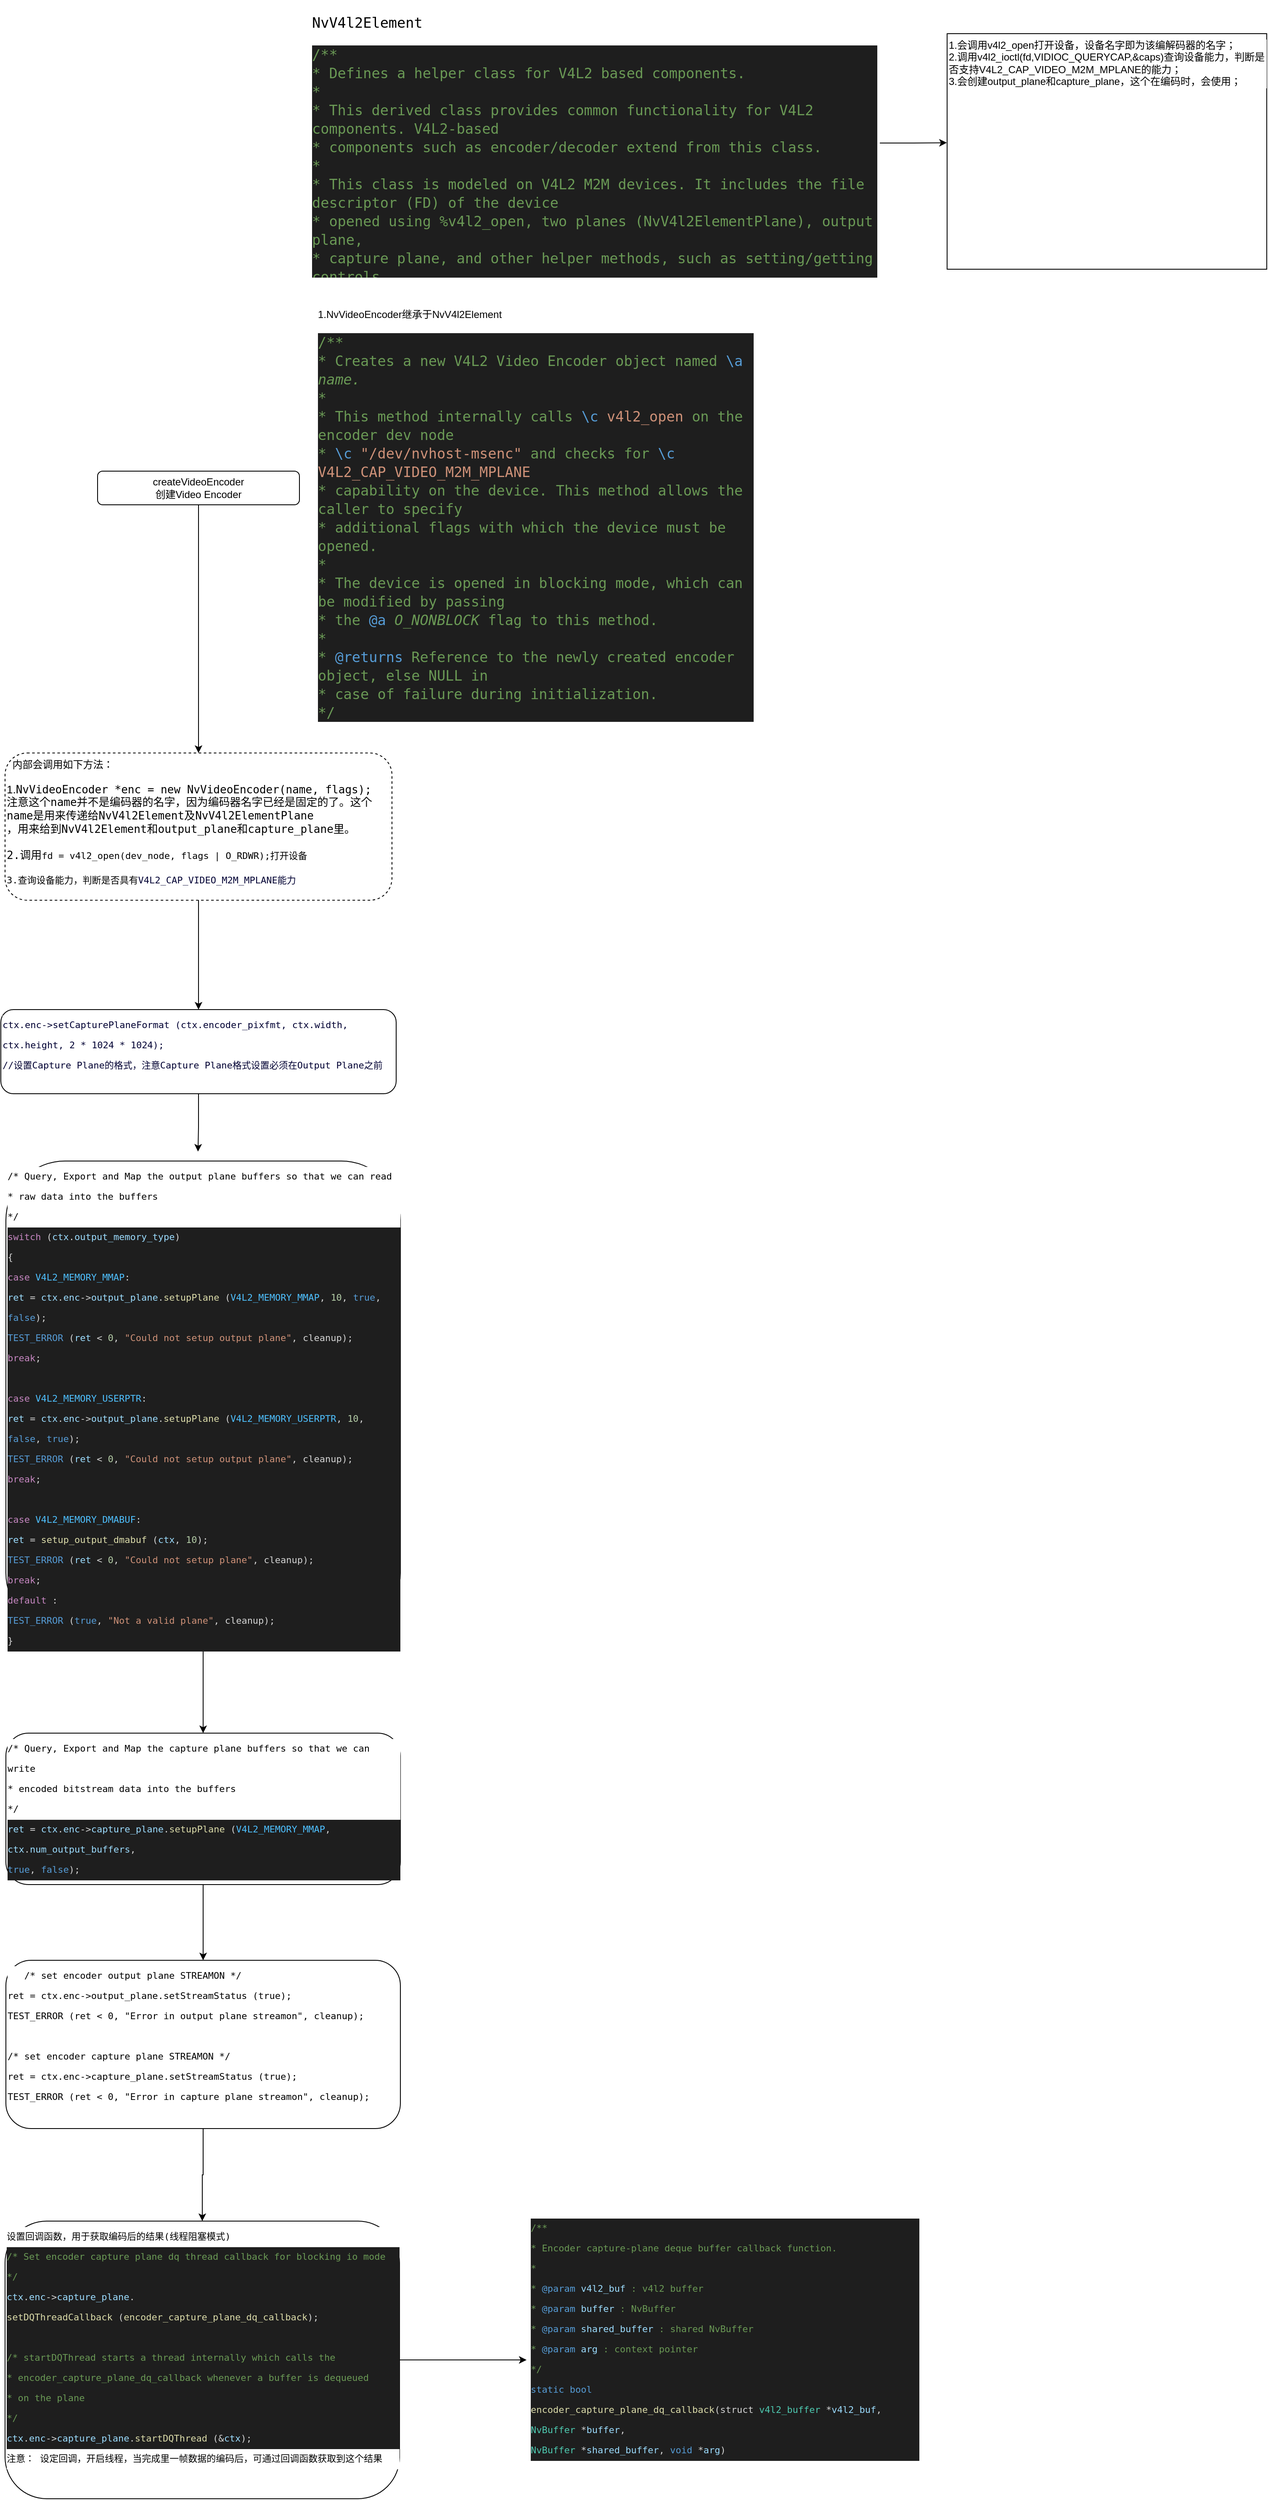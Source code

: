 <mxfile version="20.0.4" type="github" pages="2">
  <diagram id="h0UbLLDwKzwc2ggPvic3" name="nvidia encode">
    <mxGraphModel dx="981" dy="1701" grid="1" gridSize="10" guides="1" tooltips="1" connect="1" arrows="1" fold="1" page="1" pageScale="1" pageWidth="827" pageHeight="1169" math="0" shadow="0">
      <root>
        <mxCell id="0" />
        <mxCell id="1" parent="0" />
        <mxCell id="C5bBJ59nCPVQjy3G_bLI-8" style="edgeStyle=orthogonalEdgeStyle;rounded=0;orthogonalLoop=1;jettySize=auto;html=1;entryX=0.5;entryY=0;entryDx=0;entryDy=0;fontSize=11;fontColor=#000000;" edge="1" parent="1" source="C5bBJ59nCPVQjy3G_bLI-1" target="C5bBJ59nCPVQjy3G_bLI-7">
          <mxGeometry relative="1" as="geometry" />
        </mxCell>
        <mxCell id="C5bBJ59nCPVQjy3G_bLI-1" value="createVideoEncoder&lt;br&gt;创建Video Encoder" style="rounded=1;whiteSpace=wrap;html=1;" vertex="1" parent="1">
          <mxGeometry x="270" y="230" width="240" height="40" as="geometry" />
        </mxCell>
        <mxCell id="C5bBJ59nCPVQjy3G_bLI-2" value="1.NvVideoEncoder继承于NvV4l2Element&lt;br&gt;&lt;br&gt;&lt;div style=&quot;color: rgb(212, 212, 212); background-color: rgb(30, 30, 30); font-family: &amp;quot;Operator Mono&amp;quot;, &amp;quot;Dank Mono&amp;quot;, &amp;quot;Fira Code Light&amp;quot;, &amp;quot;Droid Sans Mono&amp;quot;, &amp;quot;monospace&amp;quot;, monospace; font-size: 16.8px; line-height: 22px;&quot;&gt;&lt;div&gt;&lt;span style=&quot;color: #6a9955;&quot;&gt;/**&lt;/span&gt;&lt;/div&gt;&lt;div&gt;&lt;span style=&quot;color: #6a9955;&quot;&gt;     * Creates a new V4L2 Video Encoder object named &lt;/span&gt;&lt;span style=&quot;color: #569cd6;&quot;&gt;\a&lt;/span&gt;&lt;span style=&quot;color: #6a9955;&quot;&gt; &lt;/span&gt;&lt;span style=&quot;color: #6a9955;font-style: italic;&quot;&gt;name.&lt;/span&gt;&lt;/div&gt;&lt;div&gt;&lt;span style=&quot;color: #6a9955;&quot;&gt;     *&lt;/span&gt;&lt;/div&gt;&lt;div&gt;&lt;span style=&quot;color: #6a9955;&quot;&gt;     * This method internally calls &lt;/span&gt;&lt;span style=&quot;color: #569cd6;&quot;&gt;\c&lt;/span&gt;&lt;span style=&quot;color: #6a9955;&quot;&gt; &lt;/span&gt;&lt;span style=&quot;color: #ce9178;&quot;&gt;v4l2_open&lt;/span&gt;&lt;span style=&quot;color: #6a9955;&quot;&gt; on the encoder dev node&lt;/span&gt;&lt;/div&gt;&lt;div&gt;&lt;span style=&quot;color: #6a9955;&quot;&gt;     * &lt;/span&gt;&lt;span style=&quot;color: #569cd6;&quot;&gt;\c&lt;/span&gt;&lt;span style=&quot;color: #6a9955;&quot;&gt; &lt;/span&gt;&lt;span style=&quot;color: #ce9178;&quot;&gt;&quot;/dev/nvhost-msenc&quot;&lt;/span&gt;&lt;span style=&quot;color: #6a9955;&quot;&gt; and checks for &lt;/span&gt;&lt;span style=&quot;color: #569cd6;&quot;&gt;\c&lt;/span&gt;&lt;span style=&quot;color: #6a9955;&quot;&gt; &lt;/span&gt;&lt;span style=&quot;color: #ce9178;&quot;&gt;V4L2_CAP_VIDEO_M2M_MPLANE&lt;/span&gt;&lt;/div&gt;&lt;div&gt;&lt;span style=&quot;color: #6a9955;&quot;&gt;     * capability on the device. This method allows the caller to specify&lt;/span&gt;&lt;/div&gt;&lt;div&gt;&lt;span style=&quot;color: #6a9955;&quot;&gt;     * additional flags with which the device must be opened.&lt;/span&gt;&lt;/div&gt;&lt;div&gt;&lt;span style=&quot;color: #6a9955;&quot;&gt;     *&lt;/span&gt;&lt;/div&gt;&lt;div&gt;&lt;span style=&quot;color: #6a9955;&quot;&gt;     * The device is opened in blocking mode, which can be modified by passing&lt;/span&gt;&lt;/div&gt;&lt;div&gt;&lt;span style=&quot;color: #6a9955;&quot;&gt;     * the &lt;/span&gt;&lt;span style=&quot;color: #569cd6;&quot;&gt;@a&lt;/span&gt;&lt;span style=&quot;color: #6a9955;&quot;&gt; &lt;/span&gt;&lt;span style=&quot;color: #6a9955;font-style: italic;&quot;&gt;O_NONBLOCK&lt;/span&gt;&lt;span style=&quot;color: #6a9955;&quot;&gt; flag to this method.&lt;/span&gt;&lt;/div&gt;&lt;div&gt;&lt;span style=&quot;color: #6a9955;&quot;&gt;     *&lt;/span&gt;&lt;/div&gt;&lt;div&gt;&lt;span style=&quot;color: #6a9955;&quot;&gt;     * &lt;/span&gt;&lt;span style=&quot;color: #569cd6;&quot;&gt;@returns&lt;/span&gt;&lt;span style=&quot;color: #6a9955;&quot;&gt; Reference to the newly created encoder object, else NULL in&lt;/span&gt;&lt;/div&gt;&lt;div&gt;&lt;span style=&quot;color: #6a9955;&quot;&gt;     *          case of failure during initialization.&lt;/span&gt;&lt;/div&gt;&lt;div&gt;&lt;span style=&quot;color: #6a9955;&quot;&gt;     */&lt;/span&gt;&lt;/div&gt;&lt;/div&gt;" style="text;html=1;strokeColor=none;fillColor=none;align=left;verticalAlign=top;whiteSpace=wrap;rounded=0;" vertex="1" parent="1">
          <mxGeometry x="530" y="30" width="520" height="440" as="geometry" />
        </mxCell>
        <mxCell id="C5bBJ59nCPVQjy3G_bLI-5" style="edgeStyle=orthogonalEdgeStyle;rounded=0;orthogonalLoop=1;jettySize=auto;html=1;exitX=1;exitY=0.5;exitDx=0;exitDy=0;entryX=-0.001;entryY=0.381;entryDx=0;entryDy=0;entryPerimeter=0;fontColor=#000000;" edge="1" parent="1" source="C5bBJ59nCPVQjy3G_bLI-3">
          <mxGeometry relative="1" as="geometry">
            <mxPoint x="1279.62" y="-160.32" as="targetPoint" />
          </mxGeometry>
        </mxCell>
        <mxCell id="C5bBJ59nCPVQjy3G_bLI-3" value="&lt;h1&gt;&lt;div style=&quot;font-family: &amp;quot;Operator Mono&amp;quot;, &amp;quot;Dank Mono&amp;quot;, &amp;quot;Fira Code Light&amp;quot;, &amp;quot;Droid Sans Mono&amp;quot;, &amp;quot;monospace&amp;quot;, monospace; font-weight: normal; font-size: 16.8px; line-height: 22px;&quot;&gt;&lt;span style=&quot;background-color: rgb(255, 255, 255);&quot;&gt;NvV4l2Element&lt;/span&gt;&lt;/div&gt;&lt;/h1&gt;&lt;div style=&quot;color: rgb(212, 212, 212); background-color: rgb(30, 30, 30); font-family: &amp;quot;Operator Mono&amp;quot;, &amp;quot;Dank Mono&amp;quot;, &amp;quot;Fira Code Light&amp;quot;, &amp;quot;Droid Sans Mono&amp;quot;, &amp;quot;monospace&amp;quot;, monospace; font-size: 16.8px; line-height: 22px;&quot;&gt;&lt;div&gt;&lt;span style=&quot;color: #6a9955;&quot;&gt;/**&lt;/span&gt;&lt;/div&gt;&lt;div&gt;&lt;span style=&quot;color: #6a9955;&quot;&gt; * Defines a helper class for V4L2 based components.&lt;/span&gt;&lt;/div&gt;&lt;div&gt;&lt;span style=&quot;color: #6a9955;&quot;&gt; *&lt;/span&gt;&lt;/div&gt;&lt;div&gt;&lt;span style=&quot;color: #6a9955;&quot;&gt; * This derived class provides common functionality for V4L2 components. V4L2-based&lt;/span&gt;&lt;/div&gt;&lt;div&gt;&lt;span style=&quot;color: #6a9955;&quot;&gt; * components such as encoder/decoder extend from this class.&lt;/span&gt;&lt;/div&gt;&lt;div&gt;&lt;span style=&quot;color: #6a9955;&quot;&gt; *&lt;/span&gt;&lt;/div&gt;&lt;div&gt;&lt;span style=&quot;color: #6a9955;&quot;&gt; * This class is modeled on V4L2 M2M devices. It includes the file descriptor (FD) of the device&lt;/span&gt;&lt;/div&gt;&lt;div&gt;&lt;span style=&quot;color: #6a9955;&quot;&gt; * opened using %v4l2_open, two planes (NvV4l2ElementPlane), output plane,&lt;/span&gt;&lt;/div&gt;&lt;div&gt;&lt;span style=&quot;color: #6a9955;&quot;&gt; * capture plane, and other helper methods, such as setting/getting controls,&lt;/span&gt;&lt;/div&gt;&lt;div&gt;&lt;span style=&quot;color: #6a9955;&quot;&gt; * subscribing/dequeueing events, etc.&lt;/span&gt;&lt;/div&gt;&lt;div&gt;&lt;span style=&quot;color: #6a9955;&quot;&gt; */&lt;/span&gt;&lt;/div&gt;&lt;/div&gt;" style="text;html=1;strokeColor=none;fillColor=none;spacing=5;spacingTop=-20;whiteSpace=wrap;overflow=hidden;rounded=0;" vertex="1" parent="1">
          <mxGeometry x="520" y="-320" width="680" height="320" as="geometry" />
        </mxCell>
        <mxCell id="C5bBJ59nCPVQjy3G_bLI-6" value="1.会调用v4l2_open打开设备，设备名字即为该编解码器的名字；&lt;br&gt;2.调用v4l2_ioctl(fd,VIDIOC_QUERYCAP,&amp;amp;caps)查询设备能力，判断是否支持V4L2_CAP_VIDEO_M2M_MPLANE的能力；&lt;br&gt;3.会创建output_plane和capture_plane，这个在编码时，会使用；" style="rounded=0;whiteSpace=wrap;html=1;labelBackgroundColor=#FFFFFF;fontColor=#000000;align=left;verticalAlign=top;" vertex="1" parent="1">
          <mxGeometry x="1280" y="-290" width="380" height="280" as="geometry" />
        </mxCell>
        <mxCell id="C5bBJ59nCPVQjy3G_bLI-12" style="edgeStyle=orthogonalEdgeStyle;rounded=0;orthogonalLoop=1;jettySize=auto;html=1;entryX=0.5;entryY=0;entryDx=0;entryDy=0;fontSize=11;fontColor=#000033;" edge="1" parent="1" source="C5bBJ59nCPVQjy3G_bLI-7" target="C5bBJ59nCPVQjy3G_bLI-9">
          <mxGeometry relative="1" as="geometry" />
        </mxCell>
        <mxCell id="C5bBJ59nCPVQjy3G_bLI-7" value="&lt;span style=&quot;white-space: pre;&quot;&gt;	&lt;/span&gt;&lt;span style=&quot;white-space: pre;&quot;&gt;	&lt;/span&gt;内部会调用如下方法：&lt;br&gt;&lt;br&gt;&lt;span style=&quot;background-color: rgb(255, 255, 255); font-size: 13px;&quot;&gt;1.&lt;span style=&quot;font-family: &amp;quot;Operator Mono&amp;quot;, &amp;quot;Dank Mono&amp;quot;, &amp;quot;Fira Code Light&amp;quot;, &amp;quot;Droid Sans Mono&amp;quot;, &amp;quot;monospace&amp;quot;, monospace;&quot;&gt;NvVideoEncoder&lt;/span&gt;&lt;span style=&quot;font-family: &amp;quot;Operator Mono&amp;quot;, &amp;quot;Dank Mono&amp;quot;, &amp;quot;Fira Code Light&amp;quot;, &amp;quot;Droid Sans Mono&amp;quot;, &amp;quot;monospace&amp;quot;, monospace;&quot;&gt; *&lt;/span&gt;&lt;span style=&quot;font-family: &amp;quot;Operator Mono&amp;quot;, &amp;quot;Dank Mono&amp;quot;, &amp;quot;Fira Code Light&amp;quot;, &amp;quot;Droid Sans Mono&amp;quot;, &amp;quot;monospace&amp;quot;, monospace;&quot;&gt;enc&lt;/span&gt;&lt;span style=&quot;font-family: &amp;quot;Operator Mono&amp;quot;, &amp;quot;Dank Mono&amp;quot;, &amp;quot;Fira Code Light&amp;quot;, &amp;quot;Droid Sans Mono&amp;quot;, &amp;quot;monospace&amp;quot;, monospace;&quot;&gt; = &lt;/span&gt;&lt;span style=&quot;font-family: &amp;quot;Operator Mono&amp;quot;, &amp;quot;Dank Mono&amp;quot;, &amp;quot;Fira Code Light&amp;quot;, &amp;quot;Droid Sans Mono&amp;quot;, &amp;quot;monospace&amp;quot;, monospace;&quot;&gt;new&lt;/span&gt;&lt;span style=&quot;font-family: &amp;quot;Operator Mono&amp;quot;, &amp;quot;Dank Mono&amp;quot;, &amp;quot;Fira Code Light&amp;quot;, &amp;quot;Droid Sans Mono&amp;quot;, &amp;quot;monospace&amp;quot;, monospace;&quot;&gt; &lt;/span&gt;&lt;span style=&quot;font-family: &amp;quot;Operator Mono&amp;quot;, &amp;quot;Dank Mono&amp;quot;, &amp;quot;Fira Code Light&amp;quot;, &amp;quot;Droid Sans Mono&amp;quot;, &amp;quot;monospace&amp;quot;, monospace;&quot;&gt;NvVideoEncoder&lt;/span&gt;&lt;span style=&quot;font-family: &amp;quot;Operator Mono&amp;quot;, &amp;quot;Dank Mono&amp;quot;, &amp;quot;Fira Code Light&amp;quot;, &amp;quot;Droid Sans Mono&amp;quot;, &amp;quot;monospace&amp;quot;, monospace;&quot;&gt;(&lt;/span&gt;&lt;span style=&quot;font-family: &amp;quot;Operator Mono&amp;quot;, &amp;quot;Dank Mono&amp;quot;, &amp;quot;Fira Code Light&amp;quot;, &amp;quot;Droid Sans Mono&amp;quot;, &amp;quot;monospace&amp;quot;, monospace;&quot;&gt;name&lt;/span&gt;&lt;span style=&quot;font-family: &amp;quot;Operator Mono&amp;quot;, &amp;quot;Dank Mono&amp;quot;, &amp;quot;Fira Code Light&amp;quot;, &amp;quot;Droid Sans Mono&amp;quot;, &amp;quot;monospace&amp;quot;, monospace;&quot;&gt;, &lt;/span&gt;&lt;span style=&quot;font-family: &amp;quot;Operator Mono&amp;quot;, &amp;quot;Dank Mono&amp;quot;, &amp;quot;Fira Code Light&amp;quot;, &amp;quot;Droid Sans Mono&amp;quot;, &amp;quot;monospace&amp;quot;, monospace;&quot;&gt;flags&lt;/span&gt;&lt;span style=&quot;font-family: &amp;quot;Operator Mono&amp;quot;, &amp;quot;Dank Mono&amp;quot;, &amp;quot;Fira Code Light&amp;quot;, &amp;quot;Droid Sans Mono&amp;quot;, &amp;quot;monospace&amp;quot;, monospace;&quot;&gt;);&lt;br&gt;注意这个name并不是编码器的名字，因为编码器名字已经是固定的了。这个name是用来传递给NvV4l2Element及&lt;/span&gt;&lt;/span&gt;&lt;span style=&quot;font-family: &amp;quot;Operator Mono&amp;quot;, &amp;quot;Dank Mono&amp;quot;, &amp;quot;Fira Code Light&amp;quot;, &amp;quot;Droid Sans Mono&amp;quot;, &amp;quot;monospace&amp;quot;, monospace; font-size: 13px; background-color: rgb(255, 255, 255);&quot;&gt;NvV4l2ElementPlane&lt;/span&gt;&lt;span style=&quot;background-color: rgb(255, 255, 255); font-size: 13px;&quot;&gt;&lt;span style=&quot;font-family: &amp;quot;Operator Mono&amp;quot;, &amp;quot;Dank Mono&amp;quot;, &amp;quot;Fira Code Light&amp;quot;, &amp;quot;Droid Sans Mono&amp;quot;, &amp;quot;monospace&amp;quot;, monospace;&quot;&gt;&lt;br&gt;，用来给到NvV4l2Element和output_plane和capture_plane里。&lt;br&gt;&lt;br&gt;2.调用&lt;/span&gt;&lt;/span&gt;&lt;font style=&quot;font-size: 11px;&quot;&gt;&lt;span style=&quot;font-family: &amp;quot;Operator Mono&amp;quot;, &amp;quot;Dank Mono&amp;quot;, &amp;quot;Fira Code Light&amp;quot;, &amp;quot;Droid Sans Mono&amp;quot;, &amp;quot;monospace&amp;quot;, monospace; font-size: 11px;&quot;&gt;fd&lt;/span&gt;&lt;span style=&quot;font-family: &amp;quot;Operator Mono&amp;quot;, &amp;quot;Dank Mono&amp;quot;, &amp;quot;Fira Code Light&amp;quot;, &amp;quot;Droid Sans Mono&amp;quot;, &amp;quot;monospace&amp;quot;, monospace; font-size: 11px;&quot;&gt; = &lt;/span&gt;&lt;span style=&quot;font-family: &amp;quot;Operator Mono&amp;quot;, &amp;quot;Dank Mono&amp;quot;, &amp;quot;Fira Code Light&amp;quot;, &amp;quot;Droid Sans Mono&amp;quot;, &amp;quot;monospace&amp;quot;, monospace; font-size: 11px;&quot;&gt;v4l2_open&lt;/span&gt;&lt;span style=&quot;font-family: &amp;quot;Operator Mono&amp;quot;, &amp;quot;Dank Mono&amp;quot;, &amp;quot;Fira Code Light&amp;quot;, &amp;quot;Droid Sans Mono&amp;quot;, &amp;quot;monospace&amp;quot;, monospace; font-size: 11px;&quot;&gt;(&lt;/span&gt;&lt;span style=&quot;font-family: &amp;quot;Operator Mono&amp;quot;, &amp;quot;Dank Mono&amp;quot;, &amp;quot;Fira Code Light&amp;quot;, &amp;quot;Droid Sans Mono&amp;quot;, &amp;quot;monospace&amp;quot;, monospace; font-size: 11px;&quot;&gt;dev_node&lt;/span&gt;&lt;span style=&quot;font-family: &amp;quot;Operator Mono&amp;quot;, &amp;quot;Dank Mono&amp;quot;, &amp;quot;Fira Code Light&amp;quot;, &amp;quot;Droid Sans Mono&amp;quot;, &amp;quot;monospace&amp;quot;, monospace; font-size: 11px;&quot;&gt;, &lt;/span&gt;&lt;span style=&quot;font-family: &amp;quot;Operator Mono&amp;quot;, &amp;quot;Dank Mono&amp;quot;, &amp;quot;Fira Code Light&amp;quot;, &amp;quot;Droid Sans Mono&amp;quot;, &amp;quot;monospace&amp;quot;, monospace; font-size: 11px;&quot;&gt;flags&lt;/span&gt;&lt;span style=&quot;font-family: &amp;quot;Operator Mono&amp;quot;, &amp;quot;Dank Mono&amp;quot;, &amp;quot;Fira Code Light&amp;quot;, &amp;quot;Droid Sans Mono&amp;quot;, &amp;quot;monospace&amp;quot;, monospace; font-size: 11px;&quot;&gt; | &lt;/span&gt;&lt;span style=&quot;font-family: &amp;quot;Operator Mono&amp;quot;, &amp;quot;Dank Mono&amp;quot;, &amp;quot;Fira Code Light&amp;quot;, &amp;quot;Droid Sans Mono&amp;quot;, &amp;quot;monospace&amp;quot;, monospace; font-size: 11px;&quot;&gt;O_RDWR&lt;/span&gt;&lt;span style=&quot;font-family: &amp;quot;Operator Mono&amp;quot;, &amp;quot;Dank Mono&amp;quot;, &amp;quot;Fira Code Light&amp;quot;, &amp;quot;Droid Sans Mono&amp;quot;, &amp;quot;monospace&amp;quot;, monospace; font-size: 11px;&quot;&gt;);打开设备&lt;br&gt;&lt;br&gt;3.查询设备能力，判断是否具有&lt;/span&gt;&lt;/font&gt;&lt;span style=&quot;font-family: &amp;quot;Operator Mono&amp;quot;, &amp;quot;Dank Mono&amp;quot;, &amp;quot;Fira Code Light&amp;quot;, &amp;quot;Droid Sans Mono&amp;quot;, &amp;quot;monospace&amp;quot;, monospace; background-color: rgb(255, 255, 255);&quot;&gt;&lt;font style=&quot;font-size: 11px;&quot; color=&quot;#000033&quot;&gt;V4L2_CAP_VIDEO_M2M_MPLANE能力&lt;br&gt;&lt;br&gt;&lt;/font&gt;&lt;/span&gt;" style="rounded=1;whiteSpace=wrap;html=1;align=left;verticalAlign=top;dashed=1;" vertex="1" parent="1">
          <mxGeometry x="160" y="565" width="460" height="175" as="geometry" />
        </mxCell>
        <mxCell id="C5bBJ59nCPVQjy3G_bLI-14" style="edgeStyle=orthogonalEdgeStyle;rounded=0;orthogonalLoop=1;jettySize=auto;html=1;entryX=0.487;entryY=-0.02;entryDx=0;entryDy=0;entryPerimeter=0;fontSize=11;fontColor=#000033;" edge="1" parent="1" source="C5bBJ59nCPVQjy3G_bLI-9" target="C5bBJ59nCPVQjy3G_bLI-13">
          <mxGeometry relative="1" as="geometry" />
        </mxCell>
        <mxCell id="C5bBJ59nCPVQjy3G_bLI-9" value="&lt;div style=&quot;font-family: &amp;quot;Operator Mono&amp;quot;, &amp;quot;Dank Mono&amp;quot;, &amp;quot;Fira Code Light&amp;quot;, &amp;quot;Droid Sans Mono&amp;quot;, &amp;quot;monospace&amp;quot;, monospace; line-height: 24px; font-size: 11px;&quot;&gt;&lt;div style=&quot;font-size: 11px;&quot;&gt;ctx.enc-&amp;gt;setCapturePlaneFormat (ctx.encoder_pixfmt, ctx.width,&lt;/div&gt;&lt;div style=&quot;font-size: 11px;&quot;&gt;                                         ctx.height, 2 * 1024 * 1024);&lt;/div&gt;&lt;div style=&quot;font-size: 11px;&quot;&gt;//设置Capture Plane的格式，注意Capture Plane格式设置必须在Output Plane之前&lt;/div&gt;&lt;/div&gt;" style="rounded=1;whiteSpace=wrap;html=1;labelBackgroundColor=#FFFFFF;fontSize=11;fontColor=#000033;align=left;verticalAlign=top;" vertex="1" parent="1">
          <mxGeometry x="155" y="870" width="470" height="100" as="geometry" />
        </mxCell>
        <mxCell id="C5bBJ59nCPVQjy3G_bLI-17" style="edgeStyle=orthogonalEdgeStyle;rounded=0;orthogonalLoop=1;jettySize=auto;html=1;entryX=0.5;entryY=0;entryDx=0;entryDy=0;fontSize=11;fontColor=#000000;" edge="1" parent="1" source="C5bBJ59nCPVQjy3G_bLI-13" target="C5bBJ59nCPVQjy3G_bLI-16">
          <mxGeometry relative="1" as="geometry" />
        </mxCell>
        <mxCell id="C5bBJ59nCPVQjy3G_bLI-13" value="&lt;div style=&quot;font-family: &amp;quot;Operator Mono&amp;quot;, &amp;quot;Dank Mono&amp;quot;, &amp;quot;Fira Code Light&amp;quot;, &amp;quot;Droid Sans Mono&amp;quot;, &amp;quot;monospace&amp;quot;, monospace; line-height: 24px; font-size: 11px;&quot;&gt;&lt;div style=&quot;font-size: 11px;&quot;&gt;&lt;div style=&quot;line-height: 24px; font-size: 11px;&quot;&gt;&lt;div style=&quot;font-size: 11px;&quot;&gt;&lt;span style=&quot;background-color: rgb(255, 255, 255); font-size: 11px;&quot;&gt;&lt;font style=&quot;font-size: 11px;&quot; color=&quot;#000000&quot;&gt; /* Query, Export and Map the output plane buffers so that we can read&lt;/font&gt;&lt;/span&gt;&lt;/div&gt;&lt;div style=&quot;font-size: 11px;&quot;&gt;&lt;span style=&quot;background-color: rgb(255, 255, 255); font-size: 11px;&quot;&gt;&lt;font style=&quot;font-size: 11px;&quot; color=&quot;#000000&quot;&gt;     * raw data into the buffers&lt;/font&gt;&lt;/span&gt;&lt;/div&gt;&lt;div style=&quot;font-size: 11px;&quot;&gt;&lt;span style=&quot;background-color: rgb(255, 255, 255); font-size: 11px;&quot;&gt;&lt;font style=&quot;font-size: 11px;&quot; color=&quot;#000000&quot;&gt;     */&lt;/font&gt;&lt;/span&gt;&lt;/div&gt;&lt;div style=&quot;font-size: 11px;&quot;&gt;&lt;div style=&quot;color: rgb(212, 212, 212); background-color: rgb(30, 30, 30); line-height: 24px; font-size: 11px;&quot;&gt;&lt;div style=&quot;font-size: 11px;&quot;&gt;&lt;span style=&quot;color: rgb(197, 134, 192); font-size: 11px;&quot;&gt;switch&lt;/span&gt; (&lt;span style=&quot;color: rgb(156, 220, 254); font-size: 11px;&quot;&gt;ctx&lt;/span&gt;.&lt;span style=&quot;color: rgb(156, 220, 254); font-size: 11px;&quot;&gt;output_memory_type&lt;/span&gt;)&lt;/div&gt;&lt;div style=&quot;font-size: 11px;&quot;&gt;    {&lt;/div&gt;&lt;div style=&quot;font-size: 11px;&quot;&gt;        &lt;span style=&quot;color: rgb(197, 134, 192); font-size: 11px;&quot;&gt;case&lt;/span&gt; &lt;span style=&quot;color: rgb(79, 193, 255); font-size: 11px;&quot;&gt;V4L2_MEMORY_MMAP&lt;/span&gt;:&lt;/div&gt;&lt;div style=&quot;font-size: 11px;&quot;&gt;            &lt;span style=&quot;color: rgb(156, 220, 254); font-size: 11px;&quot;&gt;ret&lt;/span&gt; = &lt;span style=&quot;color: rgb(156, 220, 254); font-size: 11px;&quot;&gt;ctx&lt;/span&gt;.&lt;span style=&quot;color: rgb(156, 220, 254); font-size: 11px;&quot;&gt;enc&lt;/span&gt;-&amp;gt;&lt;span style=&quot;color: rgb(156, 220, 254); font-size: 11px;&quot;&gt;output_plane&lt;/span&gt;.&lt;span style=&quot;color: rgb(220, 220, 170); font-size: 11px;&quot;&gt;setupPlane&lt;/span&gt; (&lt;span style=&quot;color: rgb(79, 193, 255); font-size: 11px;&quot;&gt;V4L2_MEMORY_MMAP&lt;/span&gt;, &lt;span style=&quot;color: rgb(181, 206, 168); font-size: 11px;&quot;&gt;10&lt;/span&gt;, &lt;span style=&quot;color: rgb(86, 156, 214); font-size: 11px;&quot;&gt;true&lt;/span&gt;, &lt;span style=&quot;color: rgb(86, 156, 214); font-size: 11px;&quot;&gt;false&lt;/span&gt;);&lt;/div&gt;&lt;div style=&quot;font-size: 11px;&quot;&gt;            &lt;span style=&quot;color: rgb(86, 156, 214); font-size: 11px;&quot;&gt;TEST_ERROR&lt;/span&gt; (&lt;span style=&quot;color: rgb(156, 220, 254); font-size: 11px;&quot;&gt;ret&lt;/span&gt; &amp;lt; &lt;span style=&quot;color: rgb(181, 206, 168); font-size: 11px;&quot;&gt;0&lt;/span&gt;, &lt;span style=&quot;color: rgb(206, 145, 120); font-size: 11px;&quot;&gt;&quot;Could not setup output plane&quot;&lt;/span&gt;, cleanup);&lt;/div&gt;&lt;div style=&quot;font-size: 11px;&quot;&gt;            &lt;span style=&quot;color: rgb(197, 134, 192); font-size: 11px;&quot;&gt;break&lt;/span&gt;;&lt;/div&gt;&lt;br style=&quot;font-size: 11px;&quot;&gt;&lt;div style=&quot;font-size: 11px;&quot;&gt;        &lt;span style=&quot;color: rgb(197, 134, 192); font-size: 11px;&quot;&gt;case&lt;/span&gt; &lt;span style=&quot;color: rgb(79, 193, 255); font-size: 11px;&quot;&gt;V4L2_MEMORY_USERPTR&lt;/span&gt;:&lt;/div&gt;&lt;div style=&quot;font-size: 11px;&quot;&gt;            &lt;span style=&quot;color: rgb(156, 220, 254); font-size: 11px;&quot;&gt;ret&lt;/span&gt; = &lt;span style=&quot;color: rgb(156, 220, 254); font-size: 11px;&quot;&gt;ctx&lt;/span&gt;.&lt;span style=&quot;color: rgb(156, 220, 254); font-size: 11px;&quot;&gt;enc&lt;/span&gt;-&amp;gt;&lt;span style=&quot;color: rgb(156, 220, 254); font-size: 11px;&quot;&gt;output_plane&lt;/span&gt;.&lt;span style=&quot;color: rgb(220, 220, 170); font-size: 11px;&quot;&gt;setupPlane&lt;/span&gt; (&lt;span style=&quot;color: rgb(79, 193, 255); font-size: 11px;&quot;&gt;V4L2_MEMORY_USERPTR&lt;/span&gt;, &lt;span style=&quot;color: rgb(181, 206, 168); font-size: 11px;&quot;&gt;10&lt;/span&gt;, &lt;span style=&quot;color: rgb(86, 156, 214); font-size: 11px;&quot;&gt;false&lt;/span&gt;, &lt;span style=&quot;color: rgb(86, 156, 214); font-size: 11px;&quot;&gt;true&lt;/span&gt;);&lt;/div&gt;&lt;div style=&quot;font-size: 11px;&quot;&gt;            &lt;span style=&quot;color: rgb(86, 156, 214); font-size: 11px;&quot;&gt;TEST_ERROR&lt;/span&gt; (&lt;span style=&quot;color: rgb(156, 220, 254); font-size: 11px;&quot;&gt;ret&lt;/span&gt; &amp;lt; &lt;span style=&quot;color: rgb(181, 206, 168); font-size: 11px;&quot;&gt;0&lt;/span&gt;, &lt;span style=&quot;color: rgb(206, 145, 120); font-size: 11px;&quot;&gt;&quot;Could not setup output plane&quot;&lt;/span&gt;, cleanup);&lt;/div&gt;&lt;div style=&quot;font-size: 11px;&quot;&gt;            &lt;span style=&quot;color: rgb(197, 134, 192); font-size: 11px;&quot;&gt;break&lt;/span&gt;;&lt;/div&gt;&lt;br style=&quot;font-size: 11px;&quot;&gt;&lt;div style=&quot;font-size: 11px;&quot;&gt;        &lt;span style=&quot;color: rgb(197, 134, 192); font-size: 11px;&quot;&gt;case&lt;/span&gt; &lt;span style=&quot;color: rgb(79, 193, 255); font-size: 11px;&quot;&gt;V4L2_MEMORY_DMABUF&lt;/span&gt;:&lt;/div&gt;&lt;div style=&quot;font-size: 11px;&quot;&gt;            &lt;span style=&quot;color: rgb(156, 220, 254); font-size: 11px;&quot;&gt;ret&lt;/span&gt; = &lt;span style=&quot;color: rgb(220, 220, 170); font-size: 11px;&quot;&gt;setup_output_dmabuf&lt;/span&gt; (&lt;span style=&quot;color: rgb(156, 220, 254); font-size: 11px;&quot;&gt;ctx&lt;/span&gt;, &lt;span style=&quot;color: rgb(181, 206, 168); font-size: 11px;&quot;&gt;10&lt;/span&gt;);&lt;/div&gt;&lt;div style=&quot;font-size: 11px;&quot;&gt;            &lt;span style=&quot;color: rgb(86, 156, 214); font-size: 11px;&quot;&gt;TEST_ERROR&lt;/span&gt; (&lt;span style=&quot;color: rgb(156, 220, 254); font-size: 11px;&quot;&gt;ret&lt;/span&gt; &amp;lt; &lt;span style=&quot;color: rgb(181, 206, 168); font-size: 11px;&quot;&gt;0&lt;/span&gt;, &lt;span style=&quot;color: rgb(206, 145, 120); font-size: 11px;&quot;&gt;&quot;Could not setup plane&quot;&lt;/span&gt;, cleanup);&lt;/div&gt;&lt;div style=&quot;font-size: 11px;&quot;&gt;            &lt;span style=&quot;color: rgb(197, 134, 192); font-size: 11px;&quot;&gt;break&lt;/span&gt;;&lt;/div&gt;&lt;div style=&quot;font-size: 11px;&quot;&gt;        &lt;span style=&quot;color: rgb(197, 134, 192); font-size: 11px;&quot;&gt;default&lt;/span&gt; :&lt;/div&gt;&lt;div style=&quot;font-size: 11px;&quot;&gt;            &lt;span style=&quot;color: rgb(86, 156, 214); font-size: 11px;&quot;&gt;TEST_ERROR&lt;/span&gt; (&lt;span style=&quot;color: rgb(86, 156, 214); font-size: 11px;&quot;&gt;true&lt;/span&gt;, &lt;span style=&quot;color: rgb(206, 145, 120); font-size: 11px;&quot;&gt;&quot;Not a valid plane&quot;&lt;/span&gt;, cleanup);&lt;/div&gt;&lt;div style=&quot;font-size: 11px;&quot;&gt;    }&lt;/div&gt;&lt;/div&gt;&lt;/div&gt;&lt;/div&gt;&lt;/div&gt;&lt;/div&gt;" style="rounded=1;whiteSpace=wrap;html=1;labelBackgroundColor=#FFFFFF;fontSize=11;fontColor=#000033;align=left;verticalAlign=top;" vertex="1" parent="1">
          <mxGeometry x="161" y="1050" width="469" height="560" as="geometry" />
        </mxCell>
        <mxCell id="C5bBJ59nCPVQjy3G_bLI-19" style="edgeStyle=orthogonalEdgeStyle;rounded=0;orthogonalLoop=1;jettySize=auto;html=1;entryX=0.5;entryY=0;entryDx=0;entryDy=0;fontSize=11;fontColor=#000000;" edge="1" parent="1" source="C5bBJ59nCPVQjy3G_bLI-16" target="C5bBJ59nCPVQjy3G_bLI-18">
          <mxGeometry relative="1" as="geometry" />
        </mxCell>
        <mxCell id="C5bBJ59nCPVQjy3G_bLI-16" value="&lt;div style=&quot;font-family: &amp;quot;Operator Mono&amp;quot;, &amp;quot;Dank Mono&amp;quot;, &amp;quot;Fira Code Light&amp;quot;, &amp;quot;Droid Sans Mono&amp;quot;, &amp;quot;monospace&amp;quot;, monospace; line-height: 24px; font-size: 11px;&quot;&gt;&lt;div style=&quot;font-size: 11px;&quot;&gt;&lt;div style=&quot;line-height: 24px; font-size: 11px;&quot;&gt;&lt;div style=&quot;line-height: 24px; font-size: 11px;&quot;&gt;&lt;div style=&quot;font-size: 11px;&quot;&gt;&lt;span style=&quot;background-color: rgb(255, 255, 255); font-size: 11px;&quot;&gt;&lt;font style=&quot;font-size: 11px;&quot; color=&quot;#000000&quot;&gt;/* Query, Export and Map the capture plane buffers so that we can write&lt;/font&gt;&lt;/span&gt;&lt;/div&gt;&lt;div style=&quot;font-size: 11px;&quot;&gt;&lt;span style=&quot;background-color: rgb(255, 255, 255); font-size: 11px;&quot;&gt;&lt;font style=&quot;font-size: 11px;&quot; color=&quot;#000000&quot;&gt;     * encoded bitstream data into the buffers&lt;/font&gt;&lt;/span&gt;&lt;/div&gt;&lt;/div&gt;&lt;div style=&quot;font-size: 11px;&quot;&gt;&lt;span style=&quot;background-color: rgb(255, 255, 255); font-size: 11px;&quot;&gt;&lt;font style=&quot;font-size: 11px;&quot; color=&quot;#000000&quot;&gt;     */&lt;/font&gt;&lt;/span&gt;&lt;/div&gt;&lt;div style=&quot;&quot;&gt;&lt;div style=&quot;color: rgb(212, 212, 212); background-color: rgb(30, 30, 30); line-height: 24px;&quot;&gt;&lt;div&gt;  &lt;span style=&quot;color: #9cdcfe;&quot;&gt;ret&lt;/span&gt; = &lt;span style=&quot;color: #9cdcfe;&quot;&gt;ctx&lt;/span&gt;.&lt;span style=&quot;color: #9cdcfe;&quot;&gt;enc&lt;/span&gt;-&amp;gt;&lt;span style=&quot;color: #9cdcfe;&quot;&gt;capture_plane&lt;/span&gt;.&lt;span style=&quot;color: #dcdcaa;&quot;&gt;setupPlane&lt;/span&gt; (&lt;span style=&quot;color: #4fc1ff;&quot;&gt;V4L2_MEMORY_MMAP&lt;/span&gt;,&lt;/div&gt;&lt;div&gt;                                            &lt;span style=&quot;color: #9cdcfe;&quot;&gt;ctx&lt;/span&gt;.&lt;span style=&quot;color: #9cdcfe;&quot;&gt;num_output_buffers&lt;/span&gt;,&lt;/div&gt;&lt;div&gt;                                            &lt;span style=&quot;color: #569cd6;&quot;&gt;true&lt;/span&gt;, &lt;span style=&quot;color: #569cd6;&quot;&gt;false&lt;/span&gt;);&lt;/div&gt;&lt;/div&gt;&lt;/div&gt;&lt;/div&gt;&lt;/div&gt;&lt;/div&gt;" style="rounded=1;whiteSpace=wrap;html=1;labelBackgroundColor=#FFFFFF;fontSize=11;fontColor=#000033;align=left;verticalAlign=top;" vertex="1" parent="1">
          <mxGeometry x="161" y="1730" width="469" height="180" as="geometry" />
        </mxCell>
        <mxCell id="C5bBJ59nCPVQjy3G_bLI-21" style="edgeStyle=orthogonalEdgeStyle;rounded=0;orthogonalLoop=1;jettySize=auto;html=1;entryX=0.5;entryY=0;entryDx=0;entryDy=0;fontSize=11;fontColor=#000000;" edge="1" parent="1" source="C5bBJ59nCPVQjy3G_bLI-18" target="C5bBJ59nCPVQjy3G_bLI-20">
          <mxGeometry relative="1" as="geometry" />
        </mxCell>
        <mxCell id="C5bBJ59nCPVQjy3G_bLI-18" value="&lt;div style=&quot;font-family: &amp;quot;Operator Mono&amp;quot;, &amp;quot;Dank Mono&amp;quot;, &amp;quot;Fira Code Light&amp;quot;, &amp;quot;Droid Sans Mono&amp;quot;, &amp;quot;monospace&amp;quot;, monospace; line-height: 24px; font-size: 11px;&quot;&gt;&lt;div style=&quot;font-size: 11px;&quot;&gt;&lt;div style=&quot;line-height: 24px; font-size: 11px;&quot;&gt;&lt;div style=&quot;line-height: 24px; font-size: 11px;&quot;&gt;&lt;div style=&quot;font-size: 11px;&quot;&gt;&lt;span style=&quot;background-color: rgb(255, 255, 255); font-size: 11px;&quot;&gt;&lt;font style=&quot;font-size: 11px;&quot; color=&quot;#000000&quot;&gt;&amp;nbsp; &amp;nbsp;&lt;span style=&quot;font-size: 11px;&quot;&gt;/* set encoder output plane STREAMON */&lt;/span&gt;&lt;/font&gt;&lt;/span&gt;&lt;/div&gt;&lt;div style=&quot;line-height: 24px; font-size: 11px;&quot;&gt;&lt;div style=&quot;font-size: 11px;&quot;&gt;&lt;span style=&quot;background-color: rgb(255, 255, 255); font-size: 11px;&quot;&gt;&lt;font style=&quot;font-size: 11px;&quot; color=&quot;#000000&quot;&gt;    ret = ctx.enc-&amp;gt;output_plane.setStreamStatus (true);&lt;/font&gt;&lt;/span&gt;&lt;/div&gt;&lt;div style=&quot;font-size: 11px;&quot;&gt;&lt;span style=&quot;background-color: rgb(255, 255, 255); font-size: 11px;&quot;&gt;&lt;font style=&quot;font-size: 11px;&quot; color=&quot;#000000&quot;&gt;    TEST_ERROR (ret &amp;lt; 0, &quot;Error in output plane streamon&quot;, cleanup);&lt;/font&gt;&lt;/span&gt;&lt;/div&gt;&lt;span style=&quot;background-color: rgb(255, 255, 255); font-size: 11px;&quot;&gt;&lt;font style=&quot;font-size: 11px;&quot; color=&quot;#000000&quot;&gt;&lt;br style=&quot;font-size: 11px;&quot;&gt;&lt;/font&gt;&lt;/span&gt;&lt;div style=&quot;font-size: 11px;&quot;&gt;&lt;span style=&quot;background-color: rgb(255, 255, 255); font-size: 11px;&quot;&gt;&lt;font style=&quot;font-size: 11px;&quot; color=&quot;#000000&quot;&gt;    /* set encoder capture plane STREAMON */&lt;/font&gt;&lt;/span&gt;&lt;/div&gt;&lt;div style=&quot;font-size: 11px;&quot;&gt;&lt;span style=&quot;background-color: rgb(255, 255, 255); font-size: 11px;&quot;&gt;&lt;font style=&quot;font-size: 11px;&quot; color=&quot;#000000&quot;&gt;    ret = ctx.enc-&amp;gt;capture_plane.setStreamStatus (true);&lt;/font&gt;&lt;/span&gt;&lt;/div&gt;&lt;div style=&quot;font-size: 11px;&quot;&gt;    &lt;span style=&quot;background-color: rgb(255, 255, 255); font-size: 11px;&quot;&gt;&lt;font style=&quot;font-size: 11px;&quot; color=&quot;#000000&quot;&gt;TEST_ERROR (ret &amp;lt; 0, &quot;Error in capture plane streamon&quot;, cleanup);&lt;/font&gt;&lt;/span&gt;&lt;/div&gt;&lt;/div&gt;&lt;/div&gt;&lt;/div&gt;&lt;/div&gt;&lt;/div&gt;" style="rounded=1;whiteSpace=wrap;html=1;labelBackgroundColor=#FFFFFF;fontSize=11;fontColor=#000033;align=left;verticalAlign=top;" vertex="1" parent="1">
          <mxGeometry x="161" y="2000" width="469" height="200" as="geometry" />
        </mxCell>
        <mxCell id="C5bBJ59nCPVQjy3G_bLI-23" style="edgeStyle=orthogonalEdgeStyle;rounded=0;orthogonalLoop=1;jettySize=auto;html=1;fontSize=11;fontColor=#000000;" edge="1" parent="1" source="C5bBJ59nCPVQjy3G_bLI-20" target="C5bBJ59nCPVQjy3G_bLI-22">
          <mxGeometry relative="1" as="geometry" />
        </mxCell>
        <mxCell id="C5bBJ59nCPVQjy3G_bLI-20" value="&lt;div style=&quot;font-family: &amp;quot;Operator Mono&amp;quot;, &amp;quot;Dank Mono&amp;quot;, &amp;quot;Fira Code Light&amp;quot;, &amp;quot;Droid Sans Mono&amp;quot;, &amp;quot;monospace&amp;quot;, monospace; line-height: 24px; font-size: 11px;&quot;&gt;&lt;div style=&quot;font-size: 11px;&quot;&gt;&lt;div style=&quot;line-height: 24px; font-size: 11px;&quot;&gt;&lt;div style=&quot;line-height: 24px; font-size: 11px;&quot;&gt;&lt;div style=&quot;font-size: 11px;&quot;&gt;&lt;font color=&quot;#000000&quot;&gt;设置回调函数，用于获取编码后的结果(线程阻塞模式)&lt;/font&gt;&lt;/div&gt;&lt;div style=&quot;font-size: 11px;&quot;&gt;&lt;div style=&quot;color: rgb(212, 212, 212); background-color: rgb(30, 30, 30); line-height: 24px; font-size: 11px;&quot;&gt;&lt;div style=&quot;font-size: 11px;&quot;&gt;&lt;span style=&quot;color: rgb(106, 153, 85); font-size: 11px;&quot;&gt;/* Set encoder capture plane dq thread callback for blocking io mode */&lt;/span&gt;&lt;/div&gt;&lt;div style=&quot;font-size: 11px;&quot;&gt;        &lt;span style=&quot;color: rgb(156, 220, 254); font-size: 11px;&quot;&gt;ctx&lt;/span&gt;.&lt;span style=&quot;color: rgb(156, 220, 254); font-size: 11px;&quot;&gt;enc&lt;/span&gt;-&amp;gt;&lt;span style=&quot;color: rgb(156, 220, 254); font-size: 11px;&quot;&gt;capture_plane&lt;/span&gt;.&lt;/div&gt;&lt;div style=&quot;font-size: 11px;&quot;&gt;            &lt;span style=&quot;color: rgb(220, 220, 170); font-size: 11px;&quot;&gt;setDQThreadCallback&lt;/span&gt; (&lt;span style=&quot;color: rgb(220, 220, 170); font-size: 11px;&quot;&gt;encoder_capture_plane_dq_callback&lt;/span&gt;);&lt;/div&gt;&lt;br style=&quot;font-size: 11px;&quot;&gt;&lt;div style=&quot;font-size: 11px;&quot;&gt;&lt;span style=&quot;color: rgb(106, 153, 85); font-size: 11px;&quot;&gt;        /* startDQThread starts a thread internally which calls the&lt;/span&gt;&lt;/div&gt;&lt;div style=&quot;font-size: 11px;&quot;&gt;&lt;span style=&quot;color: rgb(106, 153, 85); font-size: 11px;&quot;&gt;         * encoder_capture_plane_dq_callback whenever a buffer is dequeued&lt;/span&gt;&lt;/div&gt;&lt;div style=&quot;font-size: 11px;&quot;&gt;&lt;span style=&quot;color: rgb(106, 153, 85); font-size: 11px;&quot;&gt;         * on the plane&lt;/span&gt;&lt;/div&gt;&lt;div style=&quot;font-size: 11px;&quot;&gt;&lt;span style=&quot;color: rgb(106, 153, 85); font-size: 11px;&quot;&gt;         */&lt;/span&gt;&lt;/div&gt;&lt;div style=&quot;font-size: 11px;&quot;&gt;        &lt;span style=&quot;color: rgb(156, 220, 254); font-size: 11px;&quot;&gt;ctx&lt;/span&gt;.&lt;span style=&quot;color: rgb(156, 220, 254); font-size: 11px;&quot;&gt;enc&lt;/span&gt;-&amp;gt;&lt;span style=&quot;color: rgb(156, 220, 254); font-size: 11px;&quot;&gt;capture_plane&lt;/span&gt;.&lt;span style=&quot;color: rgb(220, 220, 170); font-size: 11px;&quot;&gt;startDQThread&lt;/span&gt; (&amp;amp;&lt;span style=&quot;color: rgb(156, 220, 254); font-size: 11px;&quot;&gt;ctx&lt;/span&gt;);&lt;/div&gt;&lt;/div&gt;&lt;/div&gt;&lt;div style=&quot;font-size: 11px;&quot;&gt;&lt;font color=&quot;#000000&quot;&gt;注意： 设定回调，开启线程，当完成里一帧数据的编码后，可通过回调函数获取到这个结果&lt;/font&gt;&lt;/div&gt;&lt;/div&gt;&lt;/div&gt;&lt;/div&gt;&lt;/div&gt;" style="rounded=1;whiteSpace=wrap;html=1;labelBackgroundColor=#FFFFFF;fontSize=11;fontColor=#000033;align=left;verticalAlign=top;" vertex="1" parent="1">
          <mxGeometry x="160" y="2310" width="469" height="330" as="geometry" />
        </mxCell>
        <mxCell id="C5bBJ59nCPVQjy3G_bLI-22" value="&lt;h1 style=&quot;font-size: 11px;&quot;&gt;&lt;div style=&quot;color: rgb(212, 212, 212); background-color: rgb(30, 30, 30); font-family: &amp;quot;Operator Mono&amp;quot;, &amp;quot;Dank Mono&amp;quot;, &amp;quot;Fira Code Light&amp;quot;, &amp;quot;Droid Sans Mono&amp;quot;, &amp;quot;monospace&amp;quot;, monospace; font-weight: normal; line-height: 24px; font-size: 11px;&quot;&gt;&lt;div style=&quot;font-size: 11px;&quot;&gt;&lt;div style=&quot;line-height: 24px; font-size: 11px;&quot;&gt;&lt;div style=&quot;font-size: 11px;&quot;&gt;&lt;span style=&quot;color: rgb(106, 153, 85); font-size: 11px;&quot;&gt;/**&lt;/span&gt;&lt;/div&gt;&lt;div style=&quot;font-size: 11px;&quot;&gt;&lt;span style=&quot;color: rgb(106, 153, 85); font-size: 11px;&quot;&gt;  * Encoder capture-plane deque buffer callback function.&lt;/span&gt;&lt;/div&gt;&lt;div style=&quot;font-size: 11px;&quot;&gt;&lt;span style=&quot;color: rgb(106, 153, 85); font-size: 11px;&quot;&gt;  *&lt;/span&gt;&lt;/div&gt;&lt;div style=&quot;font-size: 11px;&quot;&gt;&lt;span style=&quot;color: rgb(106, 153, 85); font-size: 11px;&quot;&gt;  * &lt;/span&gt;&lt;span style=&quot;color: rgb(86, 156, 214); font-size: 11px;&quot;&gt;@param&lt;/span&gt;&lt;span style=&quot;color: rgb(106, 153, 85); font-size: 11px;&quot;&gt; &lt;/span&gt;&lt;span style=&quot;color: rgb(156, 220, 254); font-size: 11px;&quot;&gt;v4l2_buf&lt;/span&gt;&lt;span style=&quot;color: rgb(106, 153, 85); font-size: 11px;&quot;&gt;      : v4l2 buffer&lt;/span&gt;&lt;/div&gt;&lt;div style=&quot;font-size: 11px;&quot;&gt;&lt;span style=&quot;color: rgb(106, 153, 85); font-size: 11px;&quot;&gt;  * &lt;/span&gt;&lt;span style=&quot;color: rgb(86, 156, 214); font-size: 11px;&quot;&gt;@param&lt;/span&gt;&lt;span style=&quot;color: rgb(106, 153, 85); font-size: 11px;&quot;&gt; &lt;/span&gt;&lt;span style=&quot;color: rgb(156, 220, 254); font-size: 11px;&quot;&gt;buffer&lt;/span&gt;&lt;span style=&quot;color: rgb(106, 153, 85); font-size: 11px;&quot;&gt;        : NvBuffer&lt;/span&gt;&lt;/div&gt;&lt;div style=&quot;font-size: 11px;&quot;&gt;&lt;span style=&quot;color: rgb(106, 153, 85); font-size: 11px;&quot;&gt;  * &lt;/span&gt;&lt;span style=&quot;color: rgb(86, 156, 214); font-size: 11px;&quot;&gt;@param&lt;/span&gt;&lt;span style=&quot;color: rgb(106, 153, 85); font-size: 11px;&quot;&gt; &lt;/span&gt;&lt;span style=&quot;color: rgb(156, 220, 254); font-size: 11px;&quot;&gt;shared_buffer&lt;/span&gt;&lt;span style=&quot;color: rgb(106, 153, 85); font-size: 11px;&quot;&gt; : shared NvBuffer&lt;/span&gt;&lt;/div&gt;&lt;div style=&quot;font-size: 11px;&quot;&gt;&lt;span style=&quot;color: rgb(106, 153, 85); font-size: 11px;&quot;&gt;  * &lt;/span&gt;&lt;span style=&quot;color: rgb(86, 156, 214); font-size: 11px;&quot;&gt;@param&lt;/span&gt;&lt;span style=&quot;color: rgb(106, 153, 85); font-size: 11px;&quot;&gt; &lt;/span&gt;&lt;span style=&quot;color: rgb(156, 220, 254); font-size: 11px;&quot;&gt;arg&lt;/span&gt;&lt;span style=&quot;color: rgb(106, 153, 85); font-size: 11px;&quot;&gt;           : context pointer&lt;/span&gt;&lt;/div&gt;&lt;div style=&quot;font-size: 11px;&quot;&gt;&lt;span style=&quot;color: rgb(106, 153, 85); font-size: 11px;&quot;&gt;  */&lt;/span&gt;&lt;/div&gt;&lt;div style=&quot;font-size: 11px;&quot;&gt;&lt;span style=&quot;color: rgb(86, 156, 214); font-size: 11px;&quot;&gt;static&lt;/span&gt; &lt;span style=&quot;color: rgb(86, 156, 214); font-size: 11px;&quot;&gt;bool&lt;/span&gt;&lt;/div&gt;&lt;div style=&quot;font-size: 11px;&quot;&gt;&lt;span style=&quot;color: rgb(220, 220, 170); font-size: 11px;&quot;&gt;encoder_capture_plane_dq_callback&lt;/span&gt;(struct &lt;span style=&quot;color: rgb(78, 201, 176); font-size: 11px;&quot;&gt;v4l2_buffer&lt;/span&gt; *&lt;span style=&quot;color: rgb(156, 220, 254); font-size: 11px;&quot;&gt;v4l2_buf&lt;/span&gt;, &lt;span style=&quot;color: rgb(78, 201, 176); font-size: 11px;&quot;&gt;NvBuffer&lt;/span&gt; *&lt;span style=&quot;color: rgb(156, 220, 254); font-size: 11px;&quot;&gt;buffer&lt;/span&gt;,&lt;/div&gt;&lt;div style=&quot;font-size: 11px;&quot;&gt;                                  &lt;span style=&quot;color: rgb(78, 201, 176); font-size: 11px;&quot;&gt;NvBuffer&lt;/span&gt; *&lt;span style=&quot;color: rgb(156, 220, 254); font-size: 11px;&quot;&gt;shared_buffer&lt;/span&gt;, &lt;span style=&quot;color: rgb(86, 156, 214); font-size: 11px;&quot;&gt;void&lt;/span&gt; *&lt;span style=&quot;color: rgb(156, 220, 254); font-size: 11px;&quot;&gt;arg&lt;/span&gt;)&lt;/div&gt;&lt;/div&gt;&lt;/div&gt;&lt;/div&gt;&lt;/h1&gt;" style="text;html=1;strokeColor=none;fillColor=none;spacing=5;spacingTop=-20;whiteSpace=wrap;overflow=hidden;rounded=0;labelBackgroundColor=#FFFFFF;fontSize=11;fontColor=#000000;" vertex="1" parent="1">
          <mxGeometry x="780" y="2310" width="470" height="330" as="geometry" />
        </mxCell>
      </root>
    </mxGraphModel>
  </diagram>
  <diagram id="_1PqNkg6zDUGYgR3mlvF" name="文件推流流程">
    <mxGraphModel dx="1422" dy="771" grid="1" gridSize="10" guides="1" tooltips="1" connect="1" arrows="1" fold="1" page="1" pageScale="1" pageWidth="827" pageHeight="1169" math="0" shadow="0">
      <root>
        <mxCell id="0" />
        <mxCell id="1" parent="0" />
      </root>
    </mxGraphModel>
  </diagram>
</mxfile>
